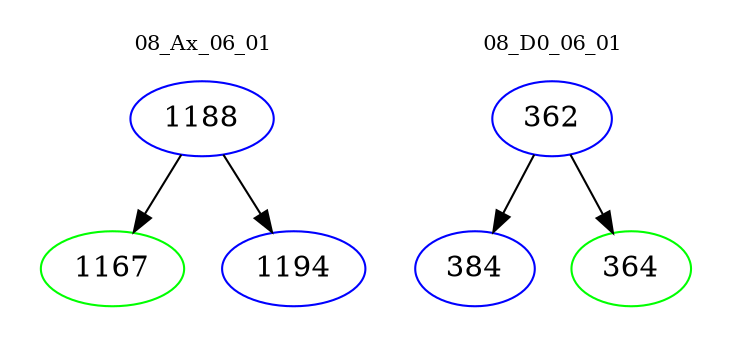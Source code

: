 digraph{
subgraph cluster_0 {
color = white
label = "08_Ax_06_01";
fontsize=10;
T0_1188 [label="1188", color="blue"]
T0_1188 -> T0_1167 [color="black"]
T0_1167 [label="1167", color="green"]
T0_1188 -> T0_1194 [color="black"]
T0_1194 [label="1194", color="blue"]
}
subgraph cluster_1 {
color = white
label = "08_D0_06_01";
fontsize=10;
T1_362 [label="362", color="blue"]
T1_362 -> T1_384 [color="black"]
T1_384 [label="384", color="blue"]
T1_362 -> T1_364 [color="black"]
T1_364 [label="364", color="green"]
}
}
